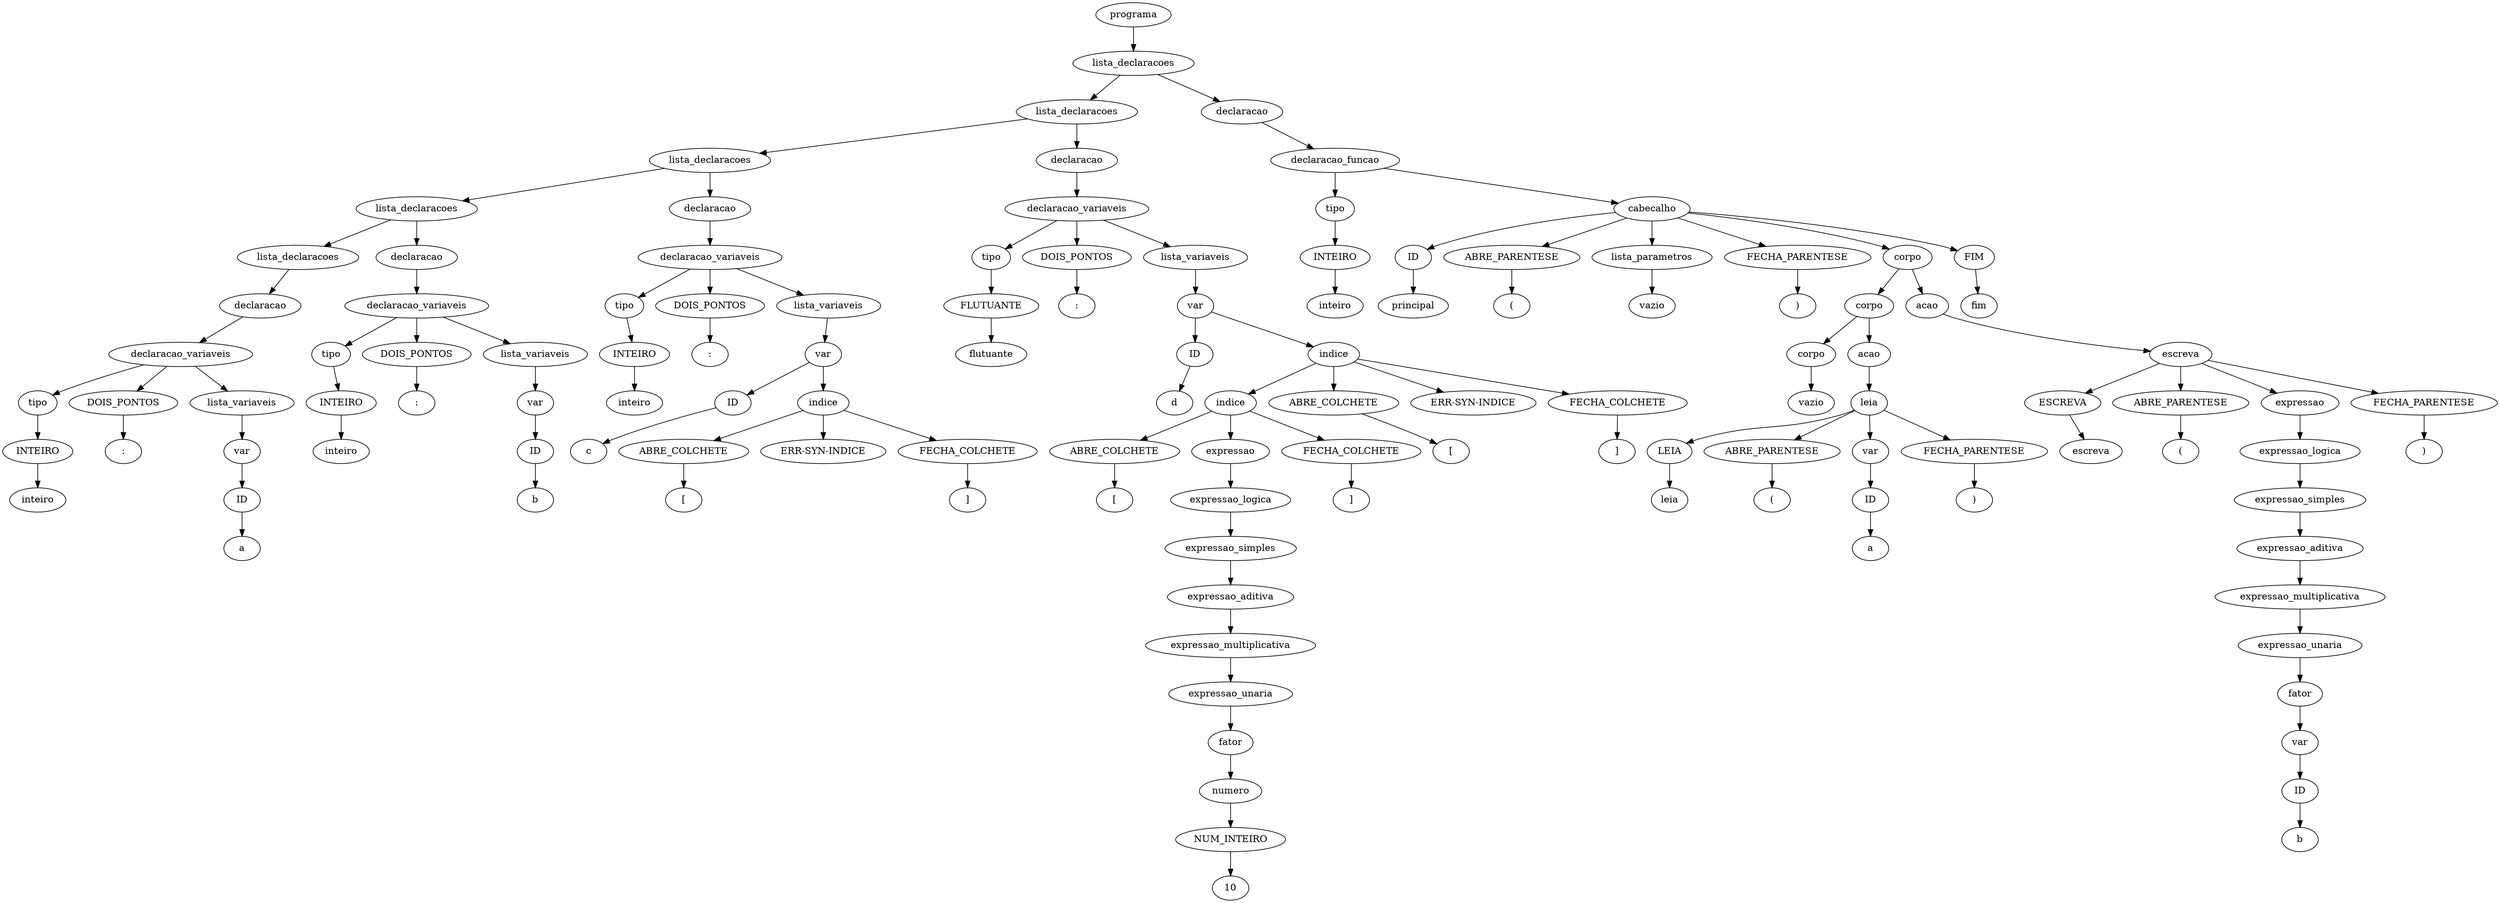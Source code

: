 digraph Tree {
    node [shape=ellipse];
	125 [label="programa"];
	125 -> 124;
	124 [label="lista_declaracoes"];
	124 -> 74;
	74 [label="lista_declaracoes"];
	74 -> 41;
	41 [label="lista_declaracoes"];
	41 -> 23;
	23 [label="lista_declaracoes"];
	23 -> 11;
	11 [label="lista_declaracoes"];
	11 -> 10;
	10 [label="declaracao"];
	10 -> 7;
	7 [label="declaracao_variaveis"];
	7 -> 0;
	0 [label="tipo"];
	0 -> 1;
	1 [label="INTEIRO"];
	1 -> 2;
	2 [label="inteiro"];
	7 -> 8;
	8 [label="DOIS_PONTOS"];
	8 -> 9;
	9 [label=":"];
	7 -> 6;
	6 [label="lista_variaveis"];
	6 -> 3;
	3 [label="var"];
	3 -> 4;
	4 [label="ID"];
	4 -> 5;
	5 [label="a"];
	23 -> 22;
	22 [label="declaracao"];
	22 -> 19;
	19 [label="declaracao_variaveis"];
	19 -> 12;
	12 [label="tipo"];
	12 -> 13;
	13 [label="INTEIRO"];
	13 -> 14;
	14 [label="inteiro"];
	19 -> 20;
	20 [label="DOIS_PONTOS"];
	20 -> 21;
	21 [label=":"];
	19 -> 18;
	18 [label="lista_variaveis"];
	18 -> 15;
	15 [label="var"];
	15 -> 16;
	16 [label="ID"];
	16 -> 17;
	17 [label="b"];
	41 -> 40;
	40 [label="declaracao"];
	40 -> 37;
	37 [label="declaracao_variaveis"];
	37 -> 24;
	24 [label="tipo"];
	24 -> 25;
	25 [label="INTEIRO"];
	25 -> 26;
	26 [label="inteiro"];
	37 -> 38;
	38 [label="DOIS_PONTOS"];
	38 -> 39;
	39 [label=":"];
	37 -> 36;
	36 [label="lista_variaveis"];
	36 -> 33;
	33 [label="var"];
	33 -> 34;
	34 [label="ID"];
	34 -> 35;
	35 [label="c"];
	33 -> 28;
	28 [label="indice"];
	28 -> 31;
	31 [label="ABRE_COLCHETE"];
	31 -> 32;
	32 [label="["];
	28 -> 27;
	27 [label="ERR-SYN-INDICE"];
	28 -> 29;
	29 [label="FECHA_COLCHETE"];
	29 -> 30;
	30 [label="]"];
	74 -> 73;
	73 [label="declaracao"];
	73 -> 70;
	70 [label="declaracao_variaveis"];
	70 -> 42;
	42 [label="tipo"];
	42 -> 43;
	43 [label="FLUTUANTE"];
	43 -> 44;
	44 [label="flutuante"];
	70 -> 71;
	71 [label="DOIS_PONTOS"];
	71 -> 72;
	72 [label=":"];
	70 -> 69;
	69 [label="lista_variaveis"];
	69 -> 66;
	66 [label="var"];
	66 -> 67;
	67 [label="ID"];
	67 -> 68;
	68 [label="d"];
	66 -> 60;
	60 [label="indice"];
	60 -> 55;
	55 [label="indice"];
	55 -> 58;
	58 [label="ABRE_COLCHETE"];
	58 -> 59;
	59 [label="["];
	55 -> 54;
	54 [label="expressao"];
	54 -> 53;
	53 [label="expressao_logica"];
	53 -> 52;
	52 [label="expressao_simples"];
	52 -> 51;
	51 [label="expressao_aditiva"];
	51 -> 50;
	50 [label="expressao_multiplicativa"];
	50 -> 49;
	49 [label="expressao_unaria"];
	49 -> 48;
	48 [label="fator"];
	48 -> 45;
	45 [label="numero"];
	45 -> 46;
	46 [label="NUM_INTEIRO"];
	46 -> 47;
	47 [label="10"];
	55 -> 56;
	56 [label="FECHA_COLCHETE"];
	56 -> 57;
	57 [label="]"];
	60 -> 64;
	64 [label="ABRE_COLCHETE"];
	64 -> 65;
	65 [label="["];
	60 -> 61;
	61 [label="ERR-SYN-INDICE"];
	60 -> 62;
	62 [label="FECHA_COLCHETE"];
	62 -> 63;
	63 [label="]"];
	124 -> 123;
	123 [label="declaracao"];
	123 -> 122;
	122 [label="declaracao_funcao"];
	122 -> 75;
	75 [label="tipo"];
	75 -> 76;
	76 [label="INTEIRO"];
	76 -> 77;
	77 [label="inteiro"];
	122 -> 113;
	113 [label="cabecalho"];
	113 -> 120;
	120 [label="ID"];
	120 -> 121;
	121 [label="principal"];
	113 -> 118;
	118 [label="ABRE_PARENTESE"];
	118 -> 119;
	119 [label="("];
	113 -> 79;
	79 [label="lista_parametros"];
	79 -> 78;
	78 [label="vazio"];
	113 -> 116;
	116 [label="FECHA_PARENTESE"];
	116 -> 117;
	117 [label=")"];
	113 -> 112;
	112 [label="corpo"];
	112 -> 93;
	93 [label="corpo"];
	93 -> 81;
	81 [label="corpo"];
	81 -> 80;
	80 [label="vazio"];
	93 -> 92;
	92 [label="acao"];
	92 -> 85;
	85 [label="leia"];
	85 -> 90;
	90 [label="LEIA"];
	90 -> 91;
	91 [label="leia"];
	85 -> 88;
	88 [label="ABRE_PARENTESE"];
	88 -> 89;
	89 [label="("];
	85 -> 82;
	82 [label="var"];
	82 -> 83;
	83 [label="ID"];
	83 -> 84;
	84 [label="a"];
	85 -> 86;
	86 [label="FECHA_PARENTESE"];
	86 -> 87;
	87 [label=")"];
	112 -> 111;
	111 [label="acao"];
	111 -> 104;
	104 [label="escreva"];
	104 -> 109;
	109 [label="ESCREVA"];
	109 -> 110;
	110 [label="escreva"];
	104 -> 107;
	107 [label="ABRE_PARENTESE"];
	107 -> 108;
	108 [label="("];
	104 -> 103;
	103 [label="expressao"];
	103 -> 102;
	102 [label="expressao_logica"];
	102 -> 101;
	101 [label="expressao_simples"];
	101 -> 100;
	100 [label="expressao_aditiva"];
	100 -> 99;
	99 [label="expressao_multiplicativa"];
	99 -> 98;
	98 [label="expressao_unaria"];
	98 -> 97;
	97 [label="fator"];
	97 -> 94;
	94 [label="var"];
	94 -> 95;
	95 [label="ID"];
	95 -> 96;
	96 [label="b"];
	104 -> 105;
	105 [label="FECHA_PARENTESE"];
	105 -> 106;
	106 [label=")"];
	113 -> 114;
	114 [label="FIM"];
	114 -> 115;
	115 [label="fim"];
}
